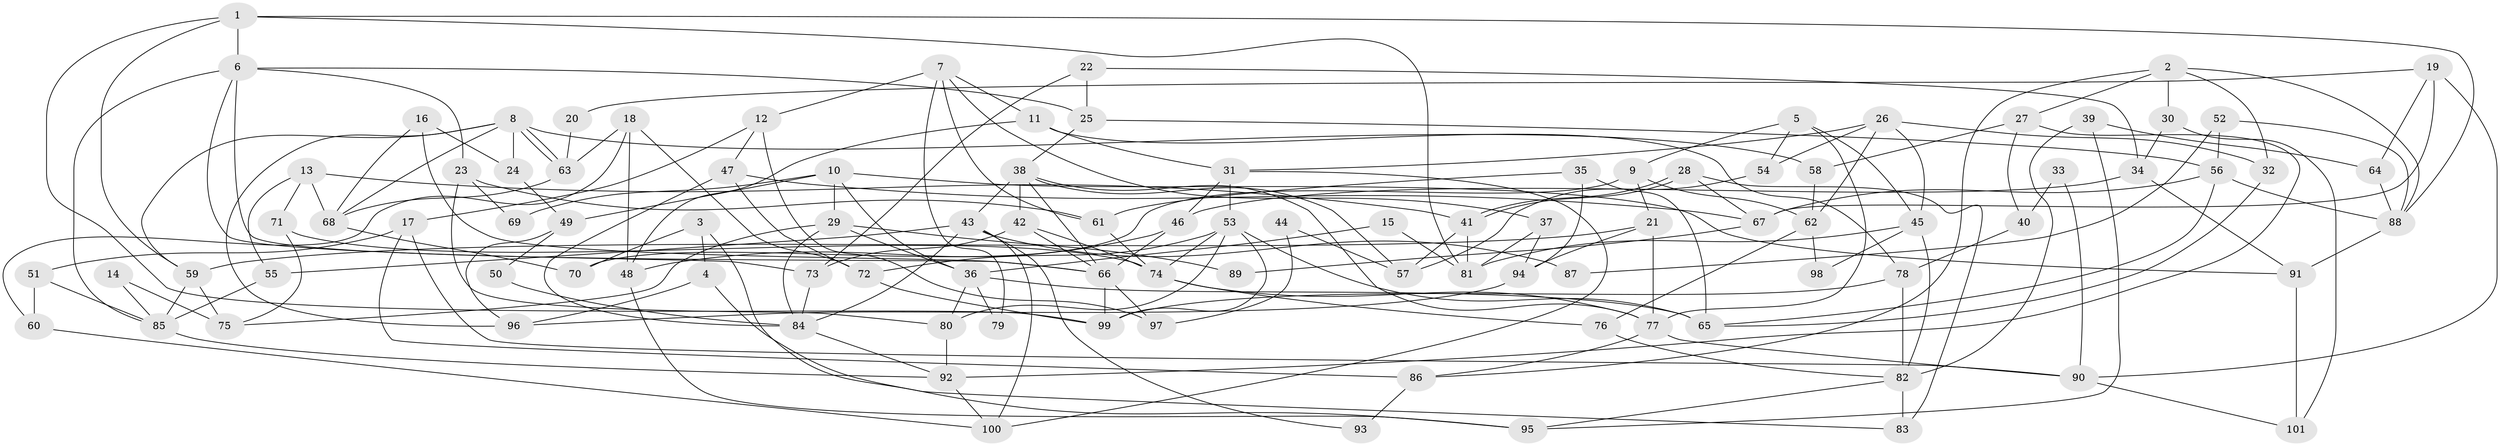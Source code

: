 // Generated by graph-tools (version 1.1) at 2025/50/03/09/25 03:50:07]
// undirected, 101 vertices, 202 edges
graph export_dot {
graph [start="1"]
  node [color=gray90,style=filled];
  1;
  2;
  3;
  4;
  5;
  6;
  7;
  8;
  9;
  10;
  11;
  12;
  13;
  14;
  15;
  16;
  17;
  18;
  19;
  20;
  21;
  22;
  23;
  24;
  25;
  26;
  27;
  28;
  29;
  30;
  31;
  32;
  33;
  34;
  35;
  36;
  37;
  38;
  39;
  40;
  41;
  42;
  43;
  44;
  45;
  46;
  47;
  48;
  49;
  50;
  51;
  52;
  53;
  54;
  55;
  56;
  57;
  58;
  59;
  60;
  61;
  62;
  63;
  64;
  65;
  66;
  67;
  68;
  69;
  70;
  71;
  72;
  73;
  74;
  75;
  76;
  77;
  78;
  79;
  80;
  81;
  82;
  83;
  84;
  85;
  86;
  87;
  88;
  89;
  90;
  91;
  92;
  93;
  94;
  95;
  96;
  97;
  98;
  99;
  100;
  101;
  1 -- 99;
  1 -- 81;
  1 -- 6;
  1 -- 59;
  1 -- 88;
  2 -- 32;
  2 -- 88;
  2 -- 27;
  2 -- 30;
  2 -- 86;
  3 -- 95;
  3 -- 70;
  3 -- 4;
  4 -- 96;
  4 -- 83;
  5 -- 54;
  5 -- 77;
  5 -- 9;
  5 -- 45;
  6 -- 25;
  6 -- 23;
  6 -- 66;
  6 -- 73;
  6 -- 85;
  7 -- 61;
  7 -- 11;
  7 -- 12;
  7 -- 37;
  7 -- 79;
  8 -- 59;
  8 -- 63;
  8 -- 63;
  8 -- 24;
  8 -- 58;
  8 -- 68;
  8 -- 96;
  9 -- 21;
  9 -- 62;
  9 -- 70;
  10 -- 91;
  10 -- 36;
  10 -- 29;
  10 -- 49;
  10 -- 69;
  11 -- 48;
  11 -- 31;
  11 -- 78;
  12 -- 17;
  12 -- 47;
  12 -- 97;
  13 -- 55;
  13 -- 68;
  13 -- 41;
  13 -- 71;
  14 -- 75;
  14 -- 85;
  15 -- 81;
  15 -- 36;
  16 -- 66;
  16 -- 24;
  16 -- 68;
  17 -- 90;
  17 -- 51;
  17 -- 86;
  18 -- 72;
  18 -- 63;
  18 -- 48;
  18 -- 60;
  19 -- 64;
  19 -- 67;
  19 -- 20;
  19 -- 90;
  20 -- 63;
  21 -- 77;
  21 -- 59;
  21 -- 94;
  22 -- 34;
  22 -- 73;
  22 -- 25;
  23 -- 80;
  23 -- 61;
  23 -- 69;
  24 -- 49;
  25 -- 38;
  25 -- 56;
  26 -- 62;
  26 -- 45;
  26 -- 31;
  26 -- 32;
  26 -- 54;
  27 -- 58;
  27 -- 40;
  27 -- 92;
  28 -- 41;
  28 -- 41;
  28 -- 83;
  28 -- 67;
  29 -- 75;
  29 -- 36;
  29 -- 84;
  29 -- 89;
  30 -- 101;
  30 -- 34;
  31 -- 53;
  31 -- 46;
  31 -- 100;
  32 -- 65;
  33 -- 90;
  33 -- 40;
  34 -- 46;
  34 -- 91;
  35 -- 61;
  35 -- 65;
  35 -- 94;
  36 -- 80;
  36 -- 65;
  36 -- 79;
  37 -- 94;
  37 -- 81;
  38 -- 43;
  38 -- 42;
  38 -- 57;
  38 -- 66;
  38 -- 77;
  39 -- 95;
  39 -- 82;
  39 -- 64;
  40 -- 78;
  41 -- 57;
  41 -- 81;
  42 -- 66;
  42 -- 73;
  42 -- 74;
  43 -- 100;
  43 -- 84;
  43 -- 55;
  43 -- 87;
  43 -- 93;
  44 -- 57;
  44 -- 97;
  45 -- 81;
  45 -- 82;
  45 -- 98;
  46 -- 66;
  46 -- 48;
  47 -- 67;
  47 -- 72;
  47 -- 84;
  48 -- 95;
  49 -- 96;
  49 -- 50;
  50 -- 84;
  51 -- 60;
  51 -- 85;
  52 -- 56;
  52 -- 88;
  52 -- 87;
  53 -- 72;
  53 -- 74;
  53 -- 65;
  53 -- 80;
  53 -- 99;
  54 -- 57;
  55 -- 85;
  56 -- 65;
  56 -- 67;
  56 -- 88;
  58 -- 62;
  59 -- 85;
  59 -- 75;
  60 -- 100;
  61 -- 74;
  62 -- 76;
  62 -- 98;
  63 -- 68;
  64 -- 88;
  66 -- 97;
  66 -- 99;
  67 -- 89;
  68 -- 70;
  71 -- 74;
  71 -- 75;
  72 -- 99;
  73 -- 84;
  74 -- 77;
  74 -- 76;
  76 -- 82;
  77 -- 86;
  77 -- 90;
  78 -- 99;
  78 -- 82;
  80 -- 92;
  82 -- 83;
  82 -- 95;
  84 -- 92;
  85 -- 92;
  86 -- 93;
  88 -- 91;
  90 -- 101;
  91 -- 101;
  92 -- 100;
  94 -- 96;
}
